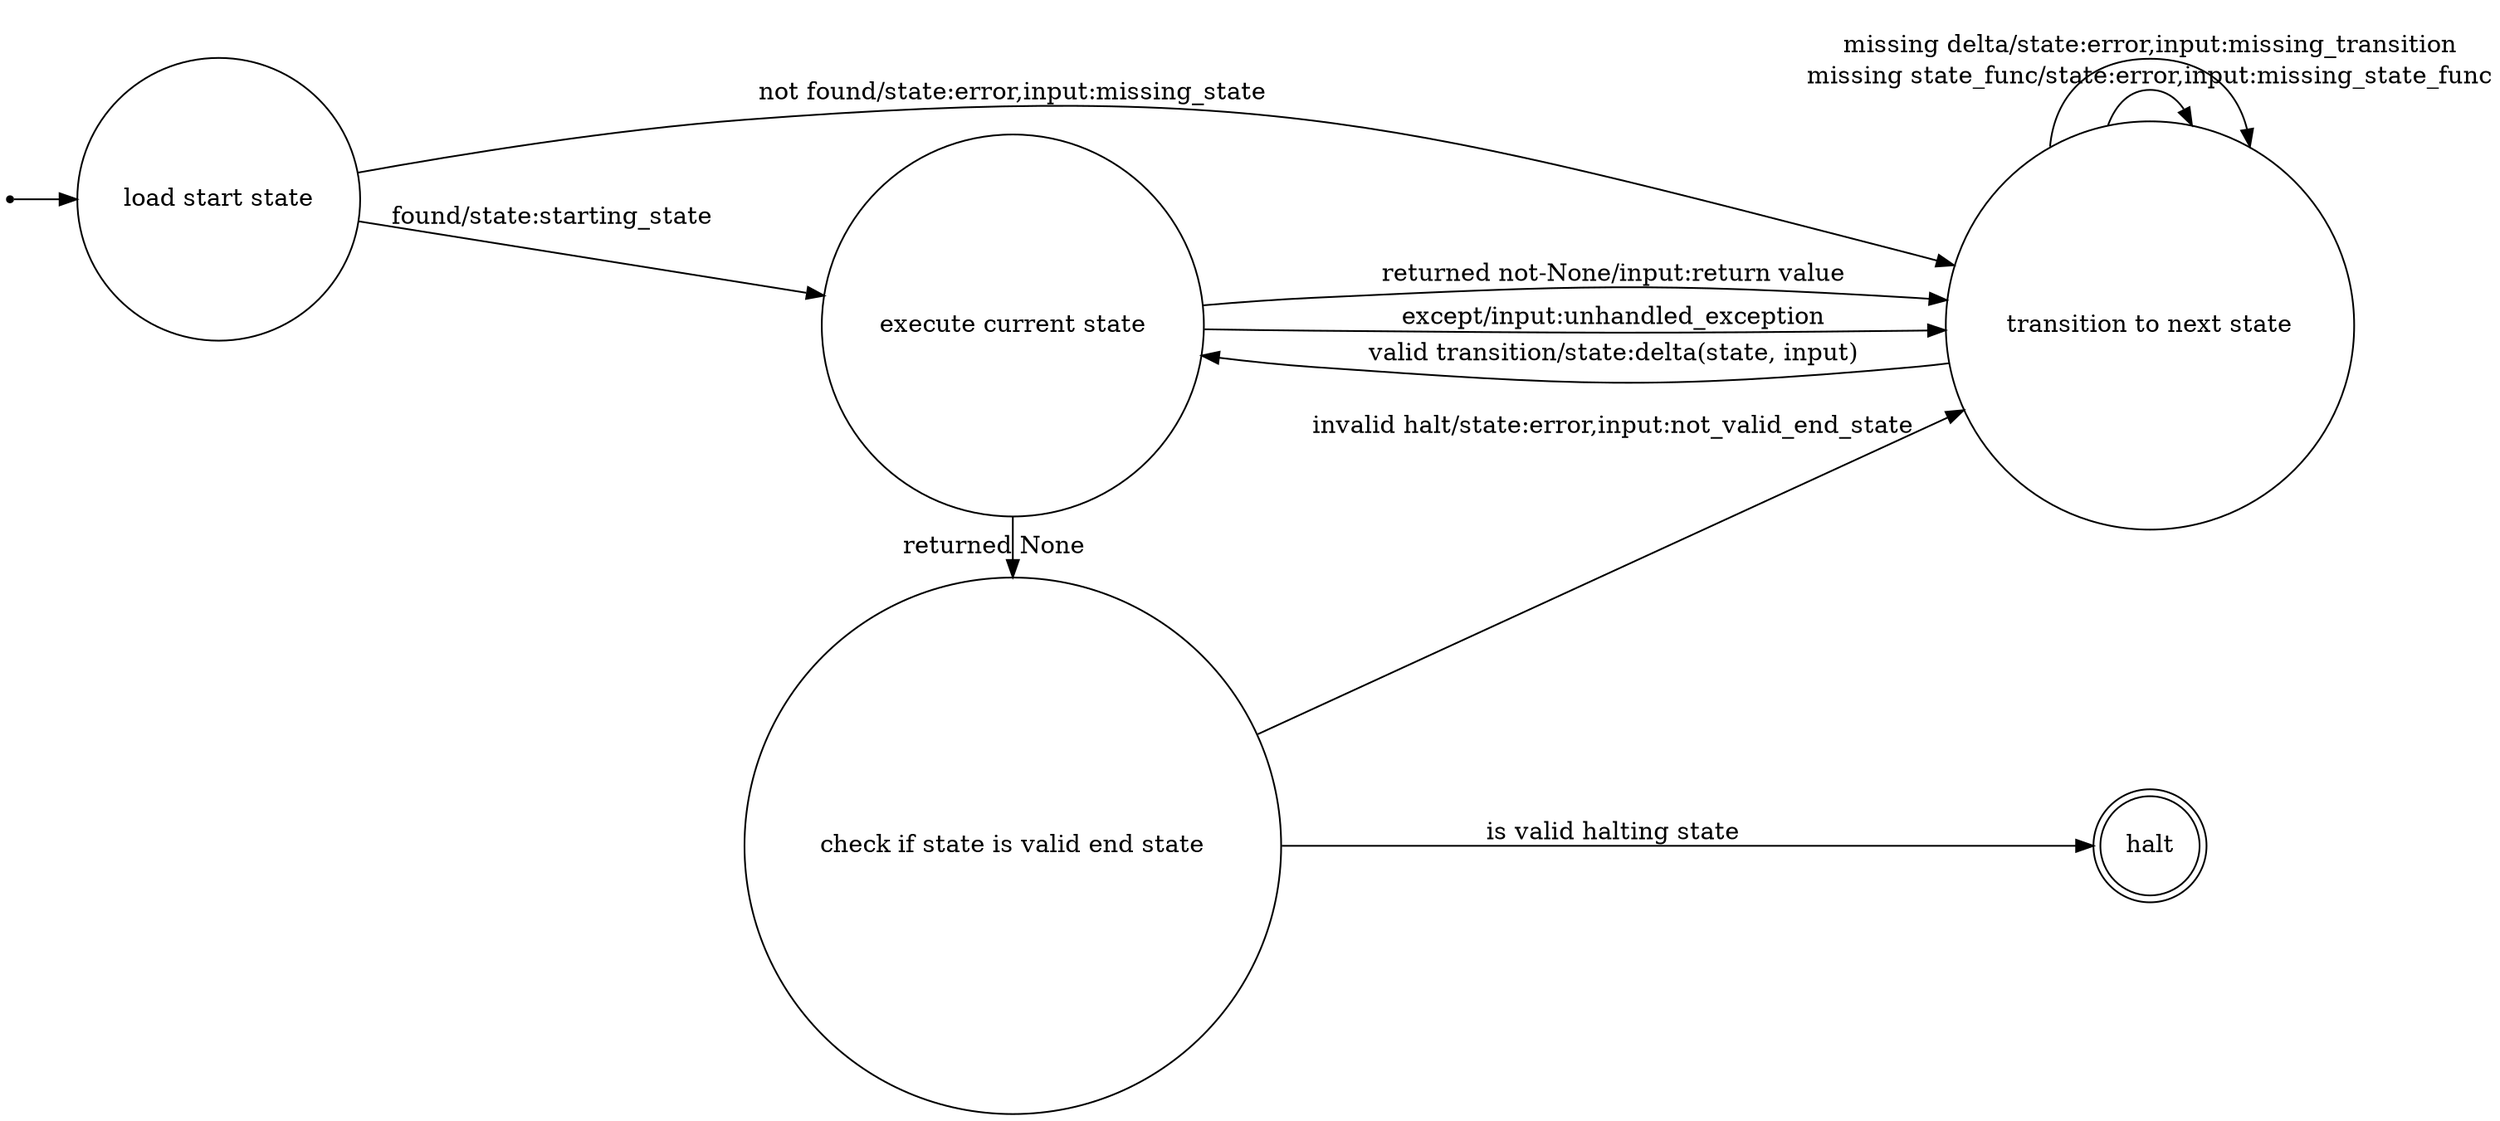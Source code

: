 digraph {
  rankdir=LR;
  node [shape = point ];
  qi;
  node [shape = circle];
  qi -> start;
  start [label="load start state"];
  {
    rank=same;
    exec [label="execute current state"];
    end [label="check if state is valid end state"];
  }
  {
    rank=same;
    transition [label="transition to next state"];
    halt [shape=doublecircle];
  }
  start -> transition [label="not found/state:error,input:missing_state"];
  start -> exec [label="found/state:starting_state"];
  exec -> transition [label="returned not-None/input:return value"];
  exec -> transition [label="except/input:unhandled_exception"];
  exec -> end [label="returned None"];
  end -> halt [label="is valid halting state"];
  end -> transition [label="invalid halt/state:error,input:not_valid_end_state"];
  transition -> exec [label="valid transition/state:delta(state, input)"];
  transition -> transition [label="missing state_func/state:error,input:missing_state_func"];
  transition -> transition [label="missing delta/state:error,input:missing_transition"];
}
